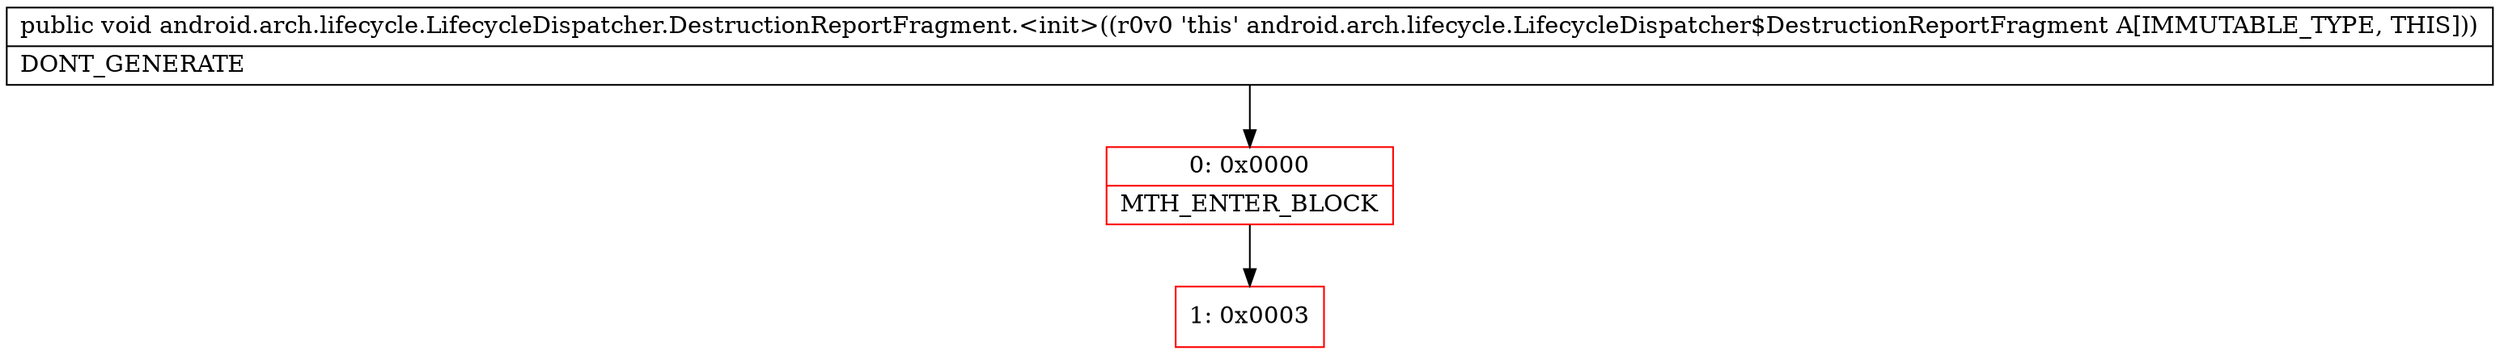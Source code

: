 digraph "CFG forandroid.arch.lifecycle.LifecycleDispatcher.DestructionReportFragment.\<init\>()V" {
subgraph cluster_Region_1319636519 {
label = "R(0)";
node [shape=record,color=blue];
}
Node_0 [shape=record,color=red,label="{0\:\ 0x0000|MTH_ENTER_BLOCK\l}"];
Node_1 [shape=record,color=red,label="{1\:\ 0x0003}"];
MethodNode[shape=record,label="{public void android.arch.lifecycle.LifecycleDispatcher.DestructionReportFragment.\<init\>((r0v0 'this' android.arch.lifecycle.LifecycleDispatcher$DestructionReportFragment A[IMMUTABLE_TYPE, THIS]))  | DONT_GENERATE\l}"];
MethodNode -> Node_0;
Node_0 -> Node_1;
}


